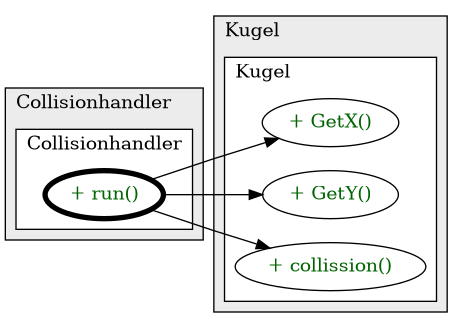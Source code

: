 @startuml

/' diagram meta data start
config=CallConfiguration;
{
  "rootMethod": "Collisionhandler#run()",
  "projectClassification": {
    "searchMode": "OpenProject", // OpenProject, AllProjects
    "includedProjects": "",
    "pathEndKeywords": "*.impl",
    "isClientPath": "",
    "isClientName": "",
    "isTestPath": "",
    "isTestName": "",
    "isMappingPath": "",
    "isMappingName": "",
    "isDataAccessPath": "",
    "isDataAccessName": "",
    "isDataStructurePath": "",
    "isDataStructureName": "",
    "isInterfaceStructuresPath": "",
    "isInterfaceStructuresName": "",
    "isEntryPointPath": "",
    "isEntryPointName": "",
    "treatFinalFieldsAsMandatory": false
  },
  "graphRestriction": {
    "classPackageExcludeFilter": "",
    "classPackageIncludeFilter": "",
    "classNameExcludeFilter": "",
    "classNameIncludeFilter": "",
    "methodNameExcludeFilter": "",
    "methodNameIncludeFilter": "",
    "removeByInheritance": "", // inheritance/annotation based filtering is done in a second step
    "removeByAnnotation": "",
    "removeByClassPackage": "", // cleanup the graph after inheritance/annotation based filtering is done
    "removeByClassName": "",
    "cutMappings": false,
    "cutEnum": true,
    "cutTests": true,
    "cutClient": true,
    "cutDataAccess": true,
    "cutInterfaceStructures": true,
    "cutDataStructures": true,
    "cutGetterAndSetter": true,
    "cutConstructors": true
  },
  "graphTraversal": {
    "forwardDepth": 3,
    "backwardDepth": 3,
    "classPackageExcludeFilter": "",
    "classPackageIncludeFilter": "",
    "classNameExcludeFilter": "",
    "classNameIncludeFilter": "",
    "methodNameExcludeFilter": "",
    "methodNameIncludeFilter": "",
    "hideMappings": false,
    "hideDataStructures": false,
    "hidePrivateMethods": true,
    "hideInterfaceCalls": true, // indirection: implementation -> interface (is hidden) -> implementation
    "onlyShowApplicationEntryPoints": false, // root node is included
    "useMethodCallsForStructureDiagram": "ForwardOnly" // ForwardOnly, BothDirections, No
  },
  "details": {
    "aggregation": "GroupByClass", // ByClass, GroupByClass, None
    "showMethodParametersTypes": false,
    "showMethodParametersNames": false,
    "showMethodReturnType": false,
    "showPackageLevels": 2,
    "showCallOrder": false,
    "edgeMode": "MethodsOnly", // TypesOnly, MethodsOnly, TypesAndMethods, MethodsAndDirectTypeUsage
    "showDetailedClassStructure": false
  },
  "rootClass": "Collisionhandler",
  "extensionCallbackMethod": "" // qualified.class.name#methodName - signature: public static String method(String)
}
diagram meta data end '/



digraph g {
    rankdir="LR"
    splines=polyline
    

'nodes 
subgraph cluster_72851844 { 
   	label=Kugel
	labeljust=l
	fillcolor="#ececec"
	style=filled
   
   subgraph cluster_1947730790 { 
   	label=Kugel
	labeljust=l
	fillcolor=white
	style=filled
   
   Kugel72851844XXXGetX0[
	label="+ GetX()"
	style=filled
	fillcolor=white
	tooltip="Kugel

null"
	fontcolor=darkgreen
];

Kugel72851844XXXGetY0[
	label="+ GetY()"
	style=filled
	fillcolor=white
	tooltip="Kugel

null"
	fontcolor=darkgreen
];

Kugel72851844XXXcollission0[
	label="+ collission()"
	style=filled
	fillcolor=white
	tooltip="Kugel

null"
	fontcolor=darkgreen
];
} 
} 

subgraph cluster_983119864 { 
   	label=Collisionhandler
	labeljust=l
	fillcolor="#ececec"
	style=filled
   
   subgraph cluster_1467100370 { 
   	label=Collisionhandler
	labeljust=l
	fillcolor=white
	style=filled
   
   Collisionhandler983119864XXXrun0[
	label="+ run()"
	style=filled
	fillcolor=white
	tooltip="Collisionhandler

null"
	penwidth=4
	fontcolor=darkgreen
];
} 
} 

'edges    
Collisionhandler983119864XXXrun0 -> Kugel72851844XXXGetX0;
Collisionhandler983119864XXXrun0 -> Kugel72851844XXXGetY0;
Collisionhandler983119864XXXrun0 -> Kugel72851844XXXcollission0;
    
}
@enduml